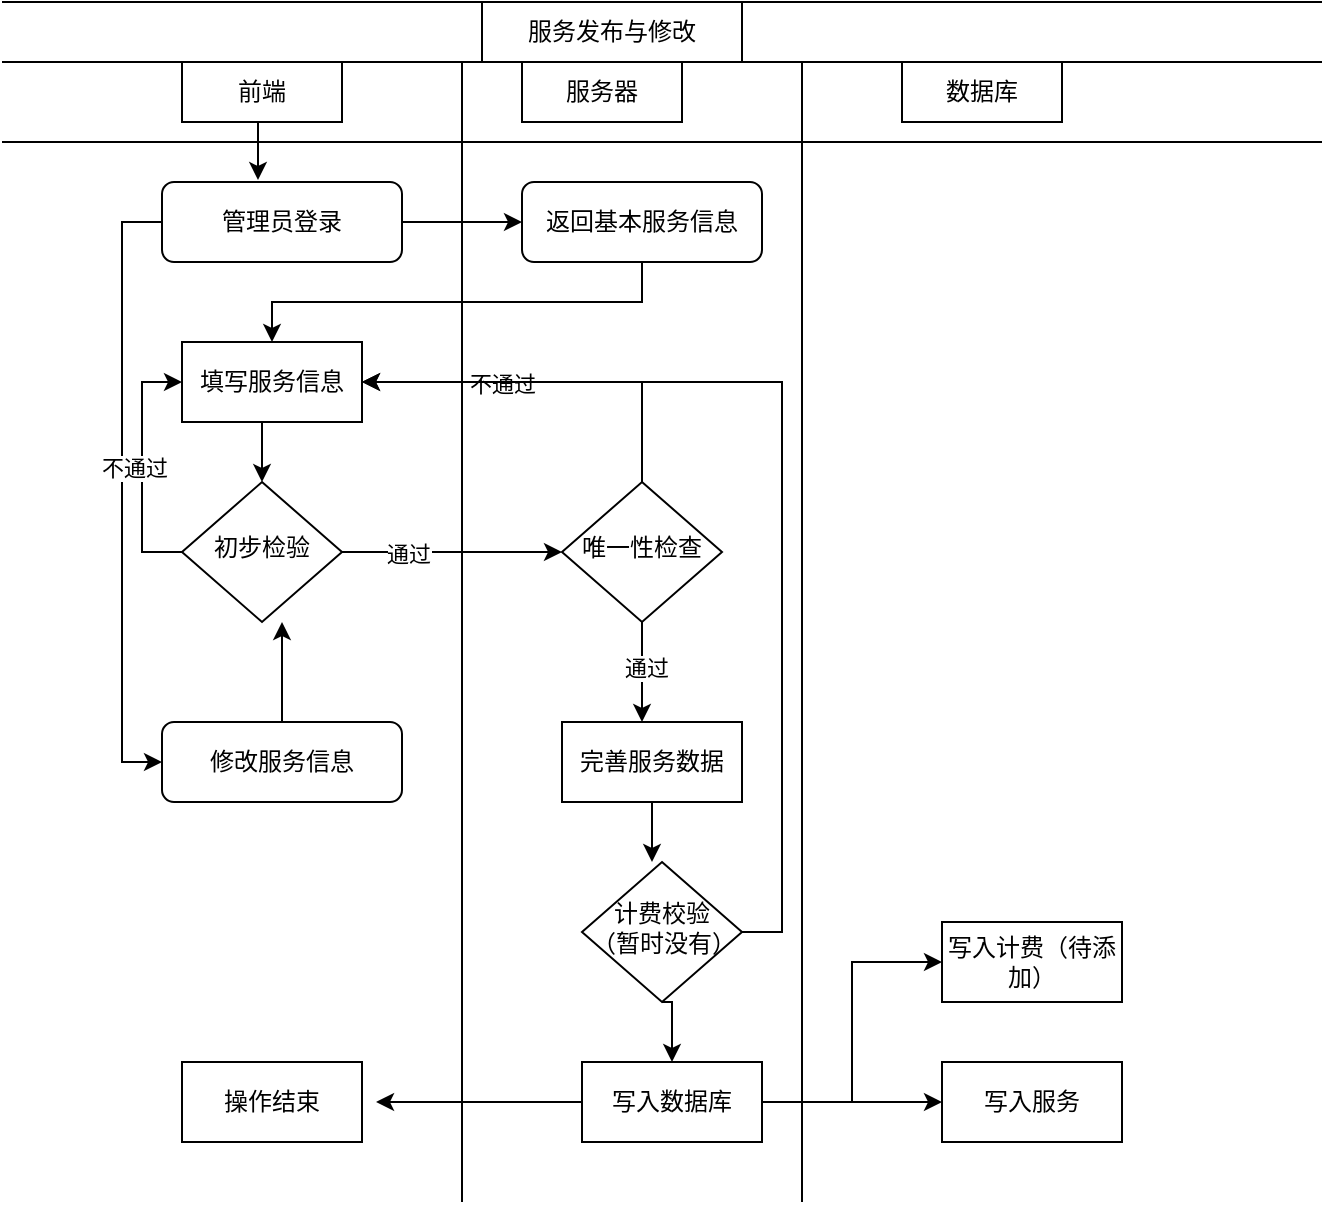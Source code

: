 <mxfile version="24.8.0">
  <diagram name="第 1 页" id="hL7QH8jWp944U3U2j4HW">
    <mxGraphModel dx="1114" dy="1731" grid="1" gridSize="10" guides="0" tooltips="1" connect="1" arrows="1" fold="1" page="1" pageScale="1" pageWidth="827" pageHeight="1169" math="0" shadow="0">
      <root>
        <mxCell id="WIyWlLk6GJQsqaUBKTNV-0" />
        <mxCell id="WIyWlLk6GJQsqaUBKTNV-1" parent="WIyWlLk6GJQsqaUBKTNV-0" />
        <mxCell id="SL039y3U8poBc7ywIa5U-14" style="edgeStyle=orthogonalEdgeStyle;rounded=0;orthogonalLoop=1;jettySize=auto;html=1;exitX=1;exitY=0.5;exitDx=0;exitDy=0;entryX=0;entryY=0.5;entryDx=0;entryDy=0;" parent="WIyWlLk6GJQsqaUBKTNV-1" source="WIyWlLk6GJQsqaUBKTNV-3" target="SL039y3U8poBc7ywIa5U-13" edge="1">
          <mxGeometry relative="1" as="geometry" />
        </mxCell>
        <mxCell id="SL039y3U8poBc7ywIa5U-29" style="edgeStyle=orthogonalEdgeStyle;rounded=0;orthogonalLoop=1;jettySize=auto;html=1;exitX=0;exitY=0.5;exitDx=0;exitDy=0;entryX=0;entryY=0.5;entryDx=0;entryDy=0;" parent="WIyWlLk6GJQsqaUBKTNV-1" source="WIyWlLk6GJQsqaUBKTNV-3" target="WIyWlLk6GJQsqaUBKTNV-11" edge="1">
          <mxGeometry relative="1" as="geometry" />
        </mxCell>
        <mxCell id="WIyWlLk6GJQsqaUBKTNV-3" value="管理员登录" style="rounded=1;whiteSpace=wrap;html=1;fontSize=12;glass=0;strokeWidth=1;shadow=0;" parent="WIyWlLk6GJQsqaUBKTNV-1" vertex="1">
          <mxGeometry x="160" y="80" width="120" height="40" as="geometry" />
        </mxCell>
        <mxCell id="WIyWlLk6GJQsqaUBKTNV-11" value="修改服务信息" style="rounded=1;whiteSpace=wrap;html=1;fontSize=12;glass=0;strokeWidth=1;shadow=0;" parent="WIyWlLk6GJQsqaUBKTNV-1" vertex="1">
          <mxGeometry x="160" y="350" width="120" height="40" as="geometry" />
        </mxCell>
        <mxCell id="SL039y3U8poBc7ywIa5U-1" value="" style="endArrow=none;html=1;rounded=0;" parent="WIyWlLk6GJQsqaUBKTNV-1" edge="1">
          <mxGeometry width="50" height="50" relative="1" as="geometry">
            <mxPoint x="80" y="20" as="sourcePoint" />
            <mxPoint x="740" y="20" as="targetPoint" />
          </mxGeometry>
        </mxCell>
        <mxCell id="SL039y3U8poBc7ywIa5U-2" value="" style="endArrow=none;html=1;rounded=0;" parent="WIyWlLk6GJQsqaUBKTNV-1" edge="1">
          <mxGeometry width="50" height="50" relative="1" as="geometry">
            <mxPoint x="80" y="60" as="sourcePoint" />
            <mxPoint x="740" y="60" as="targetPoint" />
          </mxGeometry>
        </mxCell>
        <mxCell id="SL039y3U8poBc7ywIa5U-3" value="" style="endArrow=none;html=1;rounded=0;" parent="WIyWlLk6GJQsqaUBKTNV-1" edge="1">
          <mxGeometry width="50" height="50" relative="1" as="geometry">
            <mxPoint x="80" y="-10" as="sourcePoint" />
            <mxPoint x="740" y="-10" as="targetPoint" />
          </mxGeometry>
        </mxCell>
        <mxCell id="SL039y3U8poBc7ywIa5U-4" value="服务发布与修改" style="rounded=0;whiteSpace=wrap;html=1;" parent="WIyWlLk6GJQsqaUBKTNV-1" vertex="1">
          <mxGeometry x="320" y="-10" width="130" height="30" as="geometry" />
        </mxCell>
        <mxCell id="SL039y3U8poBc7ywIa5U-5" value="前端" style="rounded=0;whiteSpace=wrap;html=1;" parent="WIyWlLk6GJQsqaUBKTNV-1" vertex="1">
          <mxGeometry x="170" y="20" width="80" height="30" as="geometry" />
        </mxCell>
        <mxCell id="SL039y3U8poBc7ywIa5U-6" value="数据库" style="rounded=0;whiteSpace=wrap;html=1;" parent="WIyWlLk6GJQsqaUBKTNV-1" vertex="1">
          <mxGeometry x="530" y="20" width="80" height="30" as="geometry" />
        </mxCell>
        <mxCell id="SL039y3U8poBc7ywIa5U-7" value="服务器" style="rounded=0;whiteSpace=wrap;html=1;" parent="WIyWlLk6GJQsqaUBKTNV-1" vertex="1">
          <mxGeometry x="340" y="20" width="80" height="30" as="geometry" />
        </mxCell>
        <mxCell id="SL039y3U8poBc7ywIa5U-21" style="edgeStyle=orthogonalEdgeStyle;rounded=0;orthogonalLoop=1;jettySize=auto;html=1;exitX=0.25;exitY=1;exitDx=0;exitDy=0;entryX=0.5;entryY=0;entryDx=0;entryDy=0;" parent="WIyWlLk6GJQsqaUBKTNV-1" source="SL039y3U8poBc7ywIa5U-10" target="SL039y3U8poBc7ywIa5U-17" edge="1">
          <mxGeometry relative="1" as="geometry" />
        </mxCell>
        <mxCell id="SL039y3U8poBc7ywIa5U-10" value="填写服务信息" style="rounded=0;whiteSpace=wrap;html=1;" parent="WIyWlLk6GJQsqaUBKTNV-1" vertex="1">
          <mxGeometry x="170" y="160" width="90" height="40" as="geometry" />
        </mxCell>
        <mxCell id="SL039y3U8poBc7ywIa5U-11" value="" style="endArrow=none;html=1;rounded=0;" parent="WIyWlLk6GJQsqaUBKTNV-1" edge="1">
          <mxGeometry width="50" height="50" relative="1" as="geometry">
            <mxPoint x="310" y="590" as="sourcePoint" />
            <mxPoint x="310" y="20" as="targetPoint" />
          </mxGeometry>
        </mxCell>
        <mxCell id="SL039y3U8poBc7ywIa5U-12" value="" style="endArrow=none;html=1;rounded=0;" parent="WIyWlLk6GJQsqaUBKTNV-1" edge="1">
          <mxGeometry width="50" height="50" relative="1" as="geometry">
            <mxPoint x="480" y="590" as="sourcePoint" />
            <mxPoint x="480" y="20" as="targetPoint" />
          </mxGeometry>
        </mxCell>
        <mxCell id="SL039y3U8poBc7ywIa5U-15" style="edgeStyle=orthogonalEdgeStyle;rounded=0;orthogonalLoop=1;jettySize=auto;html=1;exitX=0.5;exitY=1;exitDx=0;exitDy=0;" parent="WIyWlLk6GJQsqaUBKTNV-1" source="SL039y3U8poBc7ywIa5U-13" target="SL039y3U8poBc7ywIa5U-10" edge="1">
          <mxGeometry relative="1" as="geometry" />
        </mxCell>
        <mxCell id="SL039y3U8poBc7ywIa5U-13" value="返回基本服务信息" style="rounded=1;whiteSpace=wrap;html=1;fontSize=12;glass=0;strokeWidth=1;shadow=0;" parent="WIyWlLk6GJQsqaUBKTNV-1" vertex="1">
          <mxGeometry x="340" y="80" width="120" height="40" as="geometry" />
        </mxCell>
        <mxCell id="SL039y3U8poBc7ywIa5U-16" style="edgeStyle=orthogonalEdgeStyle;rounded=0;orthogonalLoop=1;jettySize=auto;html=1;exitX=0.5;exitY=1;exitDx=0;exitDy=0;entryX=0.4;entryY=-0.025;entryDx=0;entryDy=0;entryPerimeter=0;" parent="WIyWlLk6GJQsqaUBKTNV-1" source="SL039y3U8poBc7ywIa5U-5" target="WIyWlLk6GJQsqaUBKTNV-3" edge="1">
          <mxGeometry relative="1" as="geometry" />
        </mxCell>
        <mxCell id="SL039y3U8poBc7ywIa5U-18" style="edgeStyle=orthogonalEdgeStyle;rounded=0;orthogonalLoop=1;jettySize=auto;html=1;exitX=0;exitY=0.5;exitDx=0;exitDy=0;entryX=0;entryY=0.5;entryDx=0;entryDy=0;" parent="WIyWlLk6GJQsqaUBKTNV-1" source="SL039y3U8poBc7ywIa5U-17" target="SL039y3U8poBc7ywIa5U-10" edge="1">
          <mxGeometry relative="1" as="geometry" />
        </mxCell>
        <mxCell id="SL039y3U8poBc7ywIa5U-19" value="不通过" style="edgeLabel;html=1;align=center;verticalAlign=middle;resizable=0;points=[];" parent="SL039y3U8poBc7ywIa5U-18" vertex="1" connectable="0">
          <mxGeometry x="-0.009" y="4" relative="1" as="geometry">
            <mxPoint as="offset" />
          </mxGeometry>
        </mxCell>
        <mxCell id="SL039y3U8poBc7ywIa5U-25" style="edgeStyle=orthogonalEdgeStyle;rounded=0;orthogonalLoop=1;jettySize=auto;html=1;exitX=1;exitY=0.5;exitDx=0;exitDy=0;entryX=0;entryY=0.5;entryDx=0;entryDy=0;" parent="WIyWlLk6GJQsqaUBKTNV-1" source="SL039y3U8poBc7ywIa5U-17" target="SL039y3U8poBc7ywIa5U-22" edge="1">
          <mxGeometry relative="1" as="geometry" />
        </mxCell>
        <mxCell id="SL039y3U8poBc7ywIa5U-26" value="通过" style="edgeLabel;html=1;align=center;verticalAlign=middle;resizable=0;points=[];" parent="SL039y3U8poBc7ywIa5U-25" vertex="1" connectable="0">
          <mxGeometry x="-0.4" y="-1" relative="1" as="geometry">
            <mxPoint as="offset" />
          </mxGeometry>
        </mxCell>
        <mxCell id="SL039y3U8poBc7ywIa5U-17" value="初步检验" style="rhombus;whiteSpace=wrap;html=1;shadow=0;fontFamily=Helvetica;fontSize=12;align=center;strokeWidth=1;spacing=6;spacingTop=-4;" parent="WIyWlLk6GJQsqaUBKTNV-1" vertex="1">
          <mxGeometry x="170" y="230" width="80" height="70" as="geometry" />
        </mxCell>
        <mxCell id="SL039y3U8poBc7ywIa5U-23" style="edgeStyle=orthogonalEdgeStyle;rounded=0;orthogonalLoop=1;jettySize=auto;html=1;exitX=0.5;exitY=0;exitDx=0;exitDy=0;entryX=1;entryY=0.5;entryDx=0;entryDy=0;" parent="WIyWlLk6GJQsqaUBKTNV-1" source="SL039y3U8poBc7ywIa5U-22" target="SL039y3U8poBc7ywIa5U-10" edge="1">
          <mxGeometry relative="1" as="geometry" />
        </mxCell>
        <mxCell id="SL039y3U8poBc7ywIa5U-24" value="不通过" style="edgeLabel;html=1;align=center;verticalAlign=middle;resizable=0;points=[];" parent="SL039y3U8poBc7ywIa5U-23" vertex="1" connectable="0">
          <mxGeometry x="0.263" y="1" relative="1" as="geometry">
            <mxPoint as="offset" />
          </mxGeometry>
        </mxCell>
        <mxCell id="SL039y3U8poBc7ywIa5U-32" style="edgeStyle=orthogonalEdgeStyle;rounded=0;orthogonalLoop=1;jettySize=auto;html=1;exitX=0.5;exitY=1;exitDx=0;exitDy=0;" parent="WIyWlLk6GJQsqaUBKTNV-1" source="SL039y3U8poBc7ywIa5U-22" edge="1">
          <mxGeometry relative="1" as="geometry">
            <mxPoint x="400" y="350" as="targetPoint" />
          </mxGeometry>
        </mxCell>
        <mxCell id="SL039y3U8poBc7ywIa5U-34" value="通过" style="edgeLabel;html=1;align=center;verticalAlign=middle;resizable=0;points=[];" parent="SL039y3U8poBc7ywIa5U-32" vertex="1" connectable="0">
          <mxGeometry x="-0.089" y="2" relative="1" as="geometry">
            <mxPoint as="offset" />
          </mxGeometry>
        </mxCell>
        <mxCell id="SL039y3U8poBc7ywIa5U-22" value="唯一性检查" style="rhombus;whiteSpace=wrap;html=1;shadow=0;fontFamily=Helvetica;fontSize=12;align=center;strokeWidth=1;spacing=6;spacingTop=-4;" parent="WIyWlLk6GJQsqaUBKTNV-1" vertex="1">
          <mxGeometry x="360" y="230" width="80" height="70" as="geometry" />
        </mxCell>
        <mxCell id="SL039y3U8poBc7ywIa5U-27" style="edgeStyle=orthogonalEdgeStyle;rounded=0;orthogonalLoop=1;jettySize=auto;html=1;exitX=0.5;exitY=0;exitDx=0;exitDy=0;entryX=0.625;entryY=1;entryDx=0;entryDy=0;entryPerimeter=0;" parent="WIyWlLk6GJQsqaUBKTNV-1" source="WIyWlLk6GJQsqaUBKTNV-11" target="SL039y3U8poBc7ywIa5U-17" edge="1">
          <mxGeometry relative="1" as="geometry" />
        </mxCell>
        <mxCell id="SL039y3U8poBc7ywIa5U-36" style="edgeStyle=orthogonalEdgeStyle;rounded=0;orthogonalLoop=1;jettySize=auto;html=1;exitX=0.5;exitY=1;exitDx=0;exitDy=0;" parent="WIyWlLk6GJQsqaUBKTNV-1" source="SL039y3U8poBc7ywIa5U-30" edge="1">
          <mxGeometry relative="1" as="geometry">
            <mxPoint x="405" y="420" as="targetPoint" />
          </mxGeometry>
        </mxCell>
        <mxCell id="SL039y3U8poBc7ywIa5U-30" value="完善服务数据" style="rounded=0;whiteSpace=wrap;html=1;" parent="WIyWlLk6GJQsqaUBKTNV-1" vertex="1">
          <mxGeometry x="360" y="350" width="90" height="40" as="geometry" />
        </mxCell>
        <mxCell id="SL039y3U8poBc7ywIa5U-37" style="edgeStyle=orthogonalEdgeStyle;rounded=0;orthogonalLoop=1;jettySize=auto;html=1;exitX=1;exitY=0.5;exitDx=0;exitDy=0;entryX=1;entryY=0.5;entryDx=0;entryDy=0;" parent="WIyWlLk6GJQsqaUBKTNV-1" source="SL039y3U8poBc7ywIa5U-35" target="SL039y3U8poBc7ywIa5U-10" edge="1">
          <mxGeometry relative="1" as="geometry">
            <mxPoint x="470" y="180" as="targetPoint" />
          </mxGeometry>
        </mxCell>
        <mxCell id="SL039y3U8poBc7ywIa5U-40" style="edgeStyle=orthogonalEdgeStyle;rounded=0;orthogonalLoop=1;jettySize=auto;html=1;exitX=0.5;exitY=1;exitDx=0;exitDy=0;entryX=0.5;entryY=0;entryDx=0;entryDy=0;" parent="WIyWlLk6GJQsqaUBKTNV-1" source="SL039y3U8poBc7ywIa5U-35" target="SL039y3U8poBc7ywIa5U-39" edge="1">
          <mxGeometry relative="1" as="geometry" />
        </mxCell>
        <mxCell id="SL039y3U8poBc7ywIa5U-35" value="计费校验（暂时没有）" style="rhombus;whiteSpace=wrap;html=1;shadow=0;fontFamily=Helvetica;fontSize=12;align=center;strokeWidth=1;spacing=6;spacingTop=-4;" parent="WIyWlLk6GJQsqaUBKTNV-1" vertex="1">
          <mxGeometry x="370" y="420" width="80" height="70" as="geometry" />
        </mxCell>
        <mxCell id="SL039y3U8poBc7ywIa5U-43" style="edgeStyle=orthogonalEdgeStyle;rounded=0;orthogonalLoop=1;jettySize=auto;html=1;exitX=1;exitY=0.5;exitDx=0;exitDy=0;entryX=0;entryY=0.5;entryDx=0;entryDy=0;" parent="WIyWlLk6GJQsqaUBKTNV-1" source="SL039y3U8poBc7ywIa5U-39" target="SL039y3U8poBc7ywIa5U-42" edge="1">
          <mxGeometry relative="1" as="geometry" />
        </mxCell>
        <mxCell id="SL039y3U8poBc7ywIa5U-44" style="edgeStyle=orthogonalEdgeStyle;rounded=0;orthogonalLoop=1;jettySize=auto;html=1;exitX=1;exitY=0.5;exitDx=0;exitDy=0;entryX=0;entryY=0.5;entryDx=0;entryDy=0;" parent="WIyWlLk6GJQsqaUBKTNV-1" source="SL039y3U8poBc7ywIa5U-39" target="SL039y3U8poBc7ywIa5U-41" edge="1">
          <mxGeometry relative="1" as="geometry" />
        </mxCell>
        <mxCell id="SL039y3U8poBc7ywIa5U-39" value="写入数据库" style="rounded=0;whiteSpace=wrap;html=1;" parent="WIyWlLk6GJQsqaUBKTNV-1" vertex="1">
          <mxGeometry x="370" y="520" width="90" height="40" as="geometry" />
        </mxCell>
        <mxCell id="SL039y3U8poBc7ywIa5U-41" value="写入计费（待添加）" style="rounded=0;whiteSpace=wrap;html=1;" parent="WIyWlLk6GJQsqaUBKTNV-1" vertex="1">
          <mxGeometry x="550" y="450" width="90" height="40" as="geometry" />
        </mxCell>
        <mxCell id="SL039y3U8poBc7ywIa5U-42" value="写入服务" style="rounded=0;whiteSpace=wrap;html=1;" parent="WIyWlLk6GJQsqaUBKTNV-1" vertex="1">
          <mxGeometry x="550" y="520" width="90" height="40" as="geometry" />
        </mxCell>
        <mxCell id="SL039y3U8poBc7ywIa5U-45" value="操作结束" style="rounded=0;whiteSpace=wrap;html=1;" parent="WIyWlLk6GJQsqaUBKTNV-1" vertex="1">
          <mxGeometry x="170" y="520" width="90" height="40" as="geometry" />
        </mxCell>
        <mxCell id="SL039y3U8poBc7ywIa5U-46" style="edgeStyle=orthogonalEdgeStyle;rounded=0;orthogonalLoop=1;jettySize=auto;html=1;exitX=0;exitY=0.5;exitDx=0;exitDy=0;entryX=1.078;entryY=0.5;entryDx=0;entryDy=0;entryPerimeter=0;" parent="WIyWlLk6GJQsqaUBKTNV-1" source="SL039y3U8poBc7ywIa5U-39" target="SL039y3U8poBc7ywIa5U-45" edge="1">
          <mxGeometry relative="1" as="geometry" />
        </mxCell>
      </root>
    </mxGraphModel>
  </diagram>
</mxfile>
